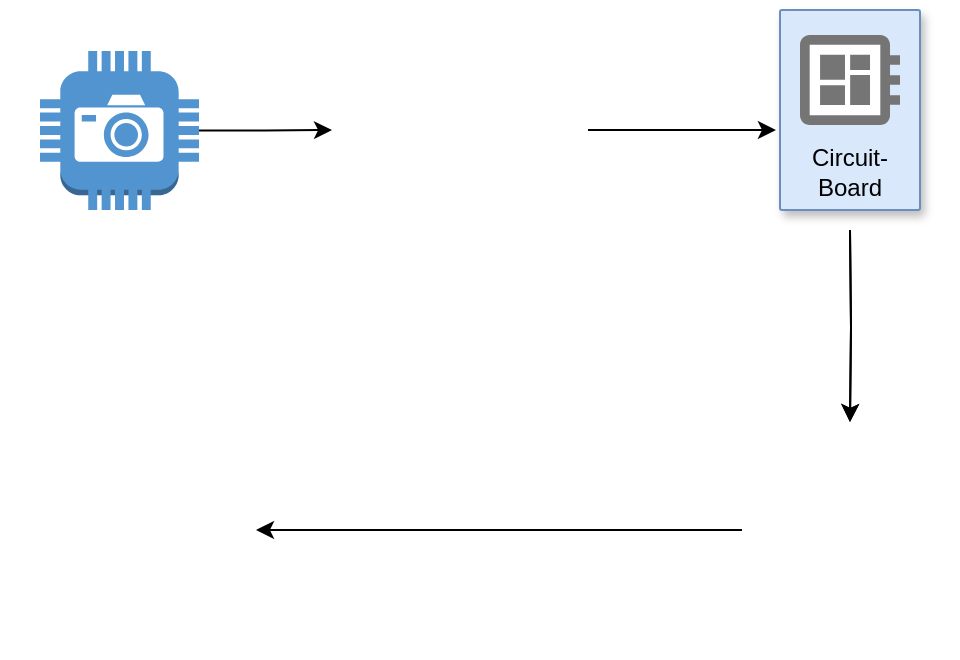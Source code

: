 <mxfile version="10.7.1" type="github"><diagram id="HZh7AoEuM0gnXjfovKv9" name="Page-1"><mxGraphModel dx="1010" dy="555" grid="1" gridSize="10" guides="1" tooltips="1" connect="1" arrows="1" fold="1" page="1" pageScale="1" pageWidth="850" pageHeight="1100" math="0" shadow="0"><root><mxCell id="0"/><mxCell id="1" parent="0"/><mxCell id="xzAvlyWvr3BBmnXIpKz_-1" value="" style="shape=image;html=1;verticalAlign=top;verticalLabelPosition=bottom;labelBackgroundColor=#ffffff;imageAspect=0;aspect=fixed;image=https://cdn0.iconfinder.com/data/icons/simpline-mix/64/simpline_7-128.png" vertex="1" parent="1"><mxGeometry x="140" y="250" width="128" height="128" as="geometry"/></mxCell><mxCell id="xzAvlyWvr3BBmnXIpKz_-27" style="edgeStyle=orthogonalEdgeStyle;rounded=0;orthogonalLoop=1;jettySize=auto;html=1;" edge="1" parent="1" target="xzAvlyWvr3BBmnXIpKz_-22"><mxGeometry relative="1" as="geometry"><mxPoint x="565" y="164" as="sourcePoint"/></mxGeometry></mxCell><mxCell id="xzAvlyWvr3BBmnXIpKz_-40" style="edgeStyle=orthogonalEdgeStyle;rounded=0;orthogonalLoop=1;jettySize=auto;html=1;entryX=-0.029;entryY=0.6;entryDx=0;entryDy=0;entryPerimeter=0;" edge="1" parent="1" source="xzAvlyWvr3BBmnXIpKz_-2" target="xzAvlyWvr3BBmnXIpKz_-37"><mxGeometry relative="1" as="geometry"/></mxCell><mxCell id="xzAvlyWvr3BBmnXIpKz_-2" value="" style="shape=image;html=1;verticalAlign=top;verticalLabelPosition=bottom;labelBackgroundColor=#ffffff;imageAspect=0;aspect=fixed;image=https://cdn4.iconfinder.com/data/icons/logos-and-brands/512/272_Raspberry_Pi_logo-128.png" vertex="1" parent="1"><mxGeometry x="306" y="50" width="128" height="128" as="geometry"/></mxCell><mxCell id="xzAvlyWvr3BBmnXIpKz_-23" style="edgeStyle=orthogonalEdgeStyle;rounded=0;orthogonalLoop=1;jettySize=auto;html=1;" edge="1" parent="1" target="xzAvlyWvr3BBmnXIpKz_-22"><mxGeometry relative="1" as="geometry"><mxPoint x="565" y="164" as="sourcePoint"/></mxGeometry></mxCell><mxCell id="xzAvlyWvr3BBmnXIpKz_-28" style="edgeStyle=orthogonalEdgeStyle;rounded=0;orthogonalLoop=1;jettySize=auto;html=1;" edge="1" parent="1" source="xzAvlyWvr3BBmnXIpKz_-22" target="xzAvlyWvr3BBmnXIpKz_-1"><mxGeometry relative="1" as="geometry"/></mxCell><mxCell id="xzAvlyWvr3BBmnXIpKz_-22" value="" style="shape=image;html=1;verticalAlign=top;verticalLabelPosition=bottom;labelBackgroundColor=#ffffff;imageAspect=0;aspect=fixed;image=https://cdn1.iconfinder.com/data/icons/computer-hardware-glyphs-vol-1/52/game__control__games__remote__gamepad__device__joystick-128.png" vertex="1" parent="1"><mxGeometry x="511" y="260" width="108" height="108" as="geometry"/></mxCell><mxCell id="xzAvlyWvr3BBmnXIpKz_-26" style="edgeStyle=orthogonalEdgeStyle;rounded=0;orthogonalLoop=1;jettySize=auto;html=1;" edge="1" parent="1" source="xzAvlyWvr3BBmnXIpKz_-25" target="xzAvlyWvr3BBmnXIpKz_-2"><mxGeometry relative="1" as="geometry"/></mxCell><mxCell id="xzAvlyWvr3BBmnXIpKz_-25" value="" style="outlineConnect=0;dashed=0;verticalLabelPosition=bottom;verticalAlign=top;align=center;html=1;shape=mxgraph.aws3.camera;fillColor=#5294CF;gradientColor=none;" vertex="1" parent="1"><mxGeometry x="160" y="74.5" width="79.5" height="79.5" as="geometry"/></mxCell><mxCell id="xzAvlyWvr3BBmnXIpKz_-37" value="Circuit-Board" style="strokeColor=#6c8ebf;fillColor=#dae8fc;shadow=1;strokeWidth=1;rounded=1;absoluteArcSize=1;arcSize=2;labelPosition=center;verticalLabelPosition=middle;align=center;verticalAlign=bottom;spacingLeft=0;fontSize=12;whiteSpace=wrap;spacingBottom=2;" vertex="1" parent="1"><mxGeometry x="530" y="54" width="70" height="100" as="geometry"/></mxCell><mxCell id="xzAvlyWvr3BBmnXIpKz_-38" value="" style="dashed=0;connectable=0;html=1;fillColor=#757575;strokeColor=none;shape=mxgraph.gcp2.circuit_board;part=1;" vertex="1" parent="xzAvlyWvr3BBmnXIpKz_-37"><mxGeometry x="0.5" width="50" height="45" relative="1" as="geometry"><mxPoint x="-25" y="12.5" as="offset"/></mxGeometry></mxCell></root></mxGraphModel></diagram></mxfile>